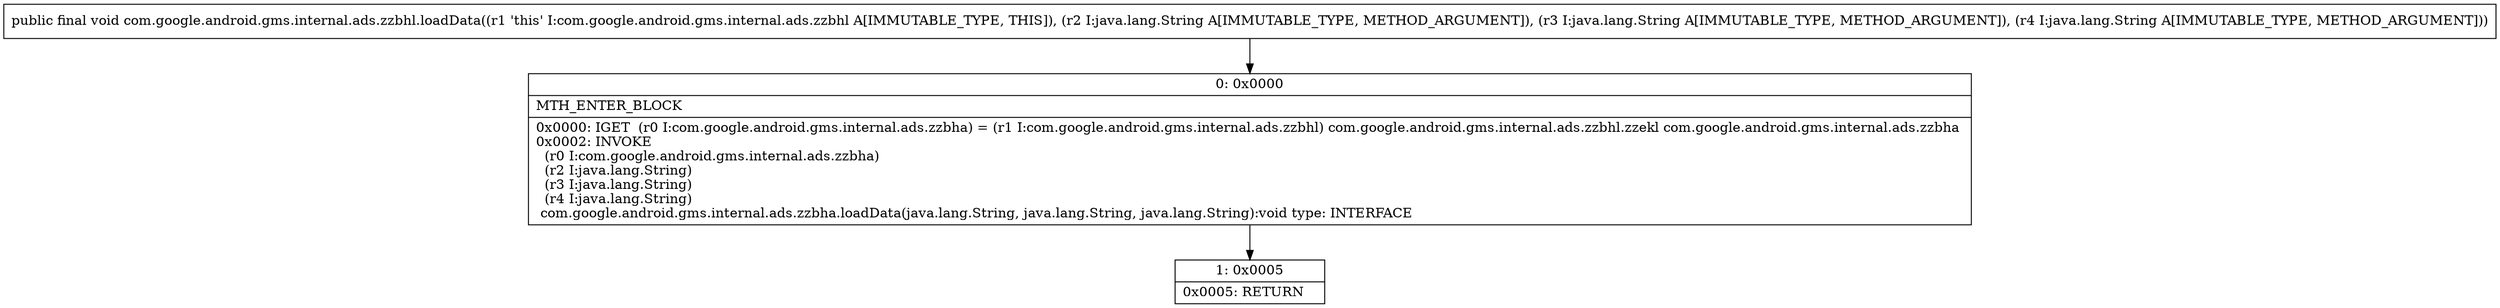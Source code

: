 digraph "CFG forcom.google.android.gms.internal.ads.zzbhl.loadData(Ljava\/lang\/String;Ljava\/lang\/String;Ljava\/lang\/String;)V" {
Node_0 [shape=record,label="{0\:\ 0x0000|MTH_ENTER_BLOCK\l|0x0000: IGET  (r0 I:com.google.android.gms.internal.ads.zzbha) = (r1 I:com.google.android.gms.internal.ads.zzbhl) com.google.android.gms.internal.ads.zzbhl.zzekl com.google.android.gms.internal.ads.zzbha \l0x0002: INVOKE  \l  (r0 I:com.google.android.gms.internal.ads.zzbha)\l  (r2 I:java.lang.String)\l  (r3 I:java.lang.String)\l  (r4 I:java.lang.String)\l com.google.android.gms.internal.ads.zzbha.loadData(java.lang.String, java.lang.String, java.lang.String):void type: INTERFACE \l}"];
Node_1 [shape=record,label="{1\:\ 0x0005|0x0005: RETURN   \l}"];
MethodNode[shape=record,label="{public final void com.google.android.gms.internal.ads.zzbhl.loadData((r1 'this' I:com.google.android.gms.internal.ads.zzbhl A[IMMUTABLE_TYPE, THIS]), (r2 I:java.lang.String A[IMMUTABLE_TYPE, METHOD_ARGUMENT]), (r3 I:java.lang.String A[IMMUTABLE_TYPE, METHOD_ARGUMENT]), (r4 I:java.lang.String A[IMMUTABLE_TYPE, METHOD_ARGUMENT])) }"];
MethodNode -> Node_0;
Node_0 -> Node_1;
}

